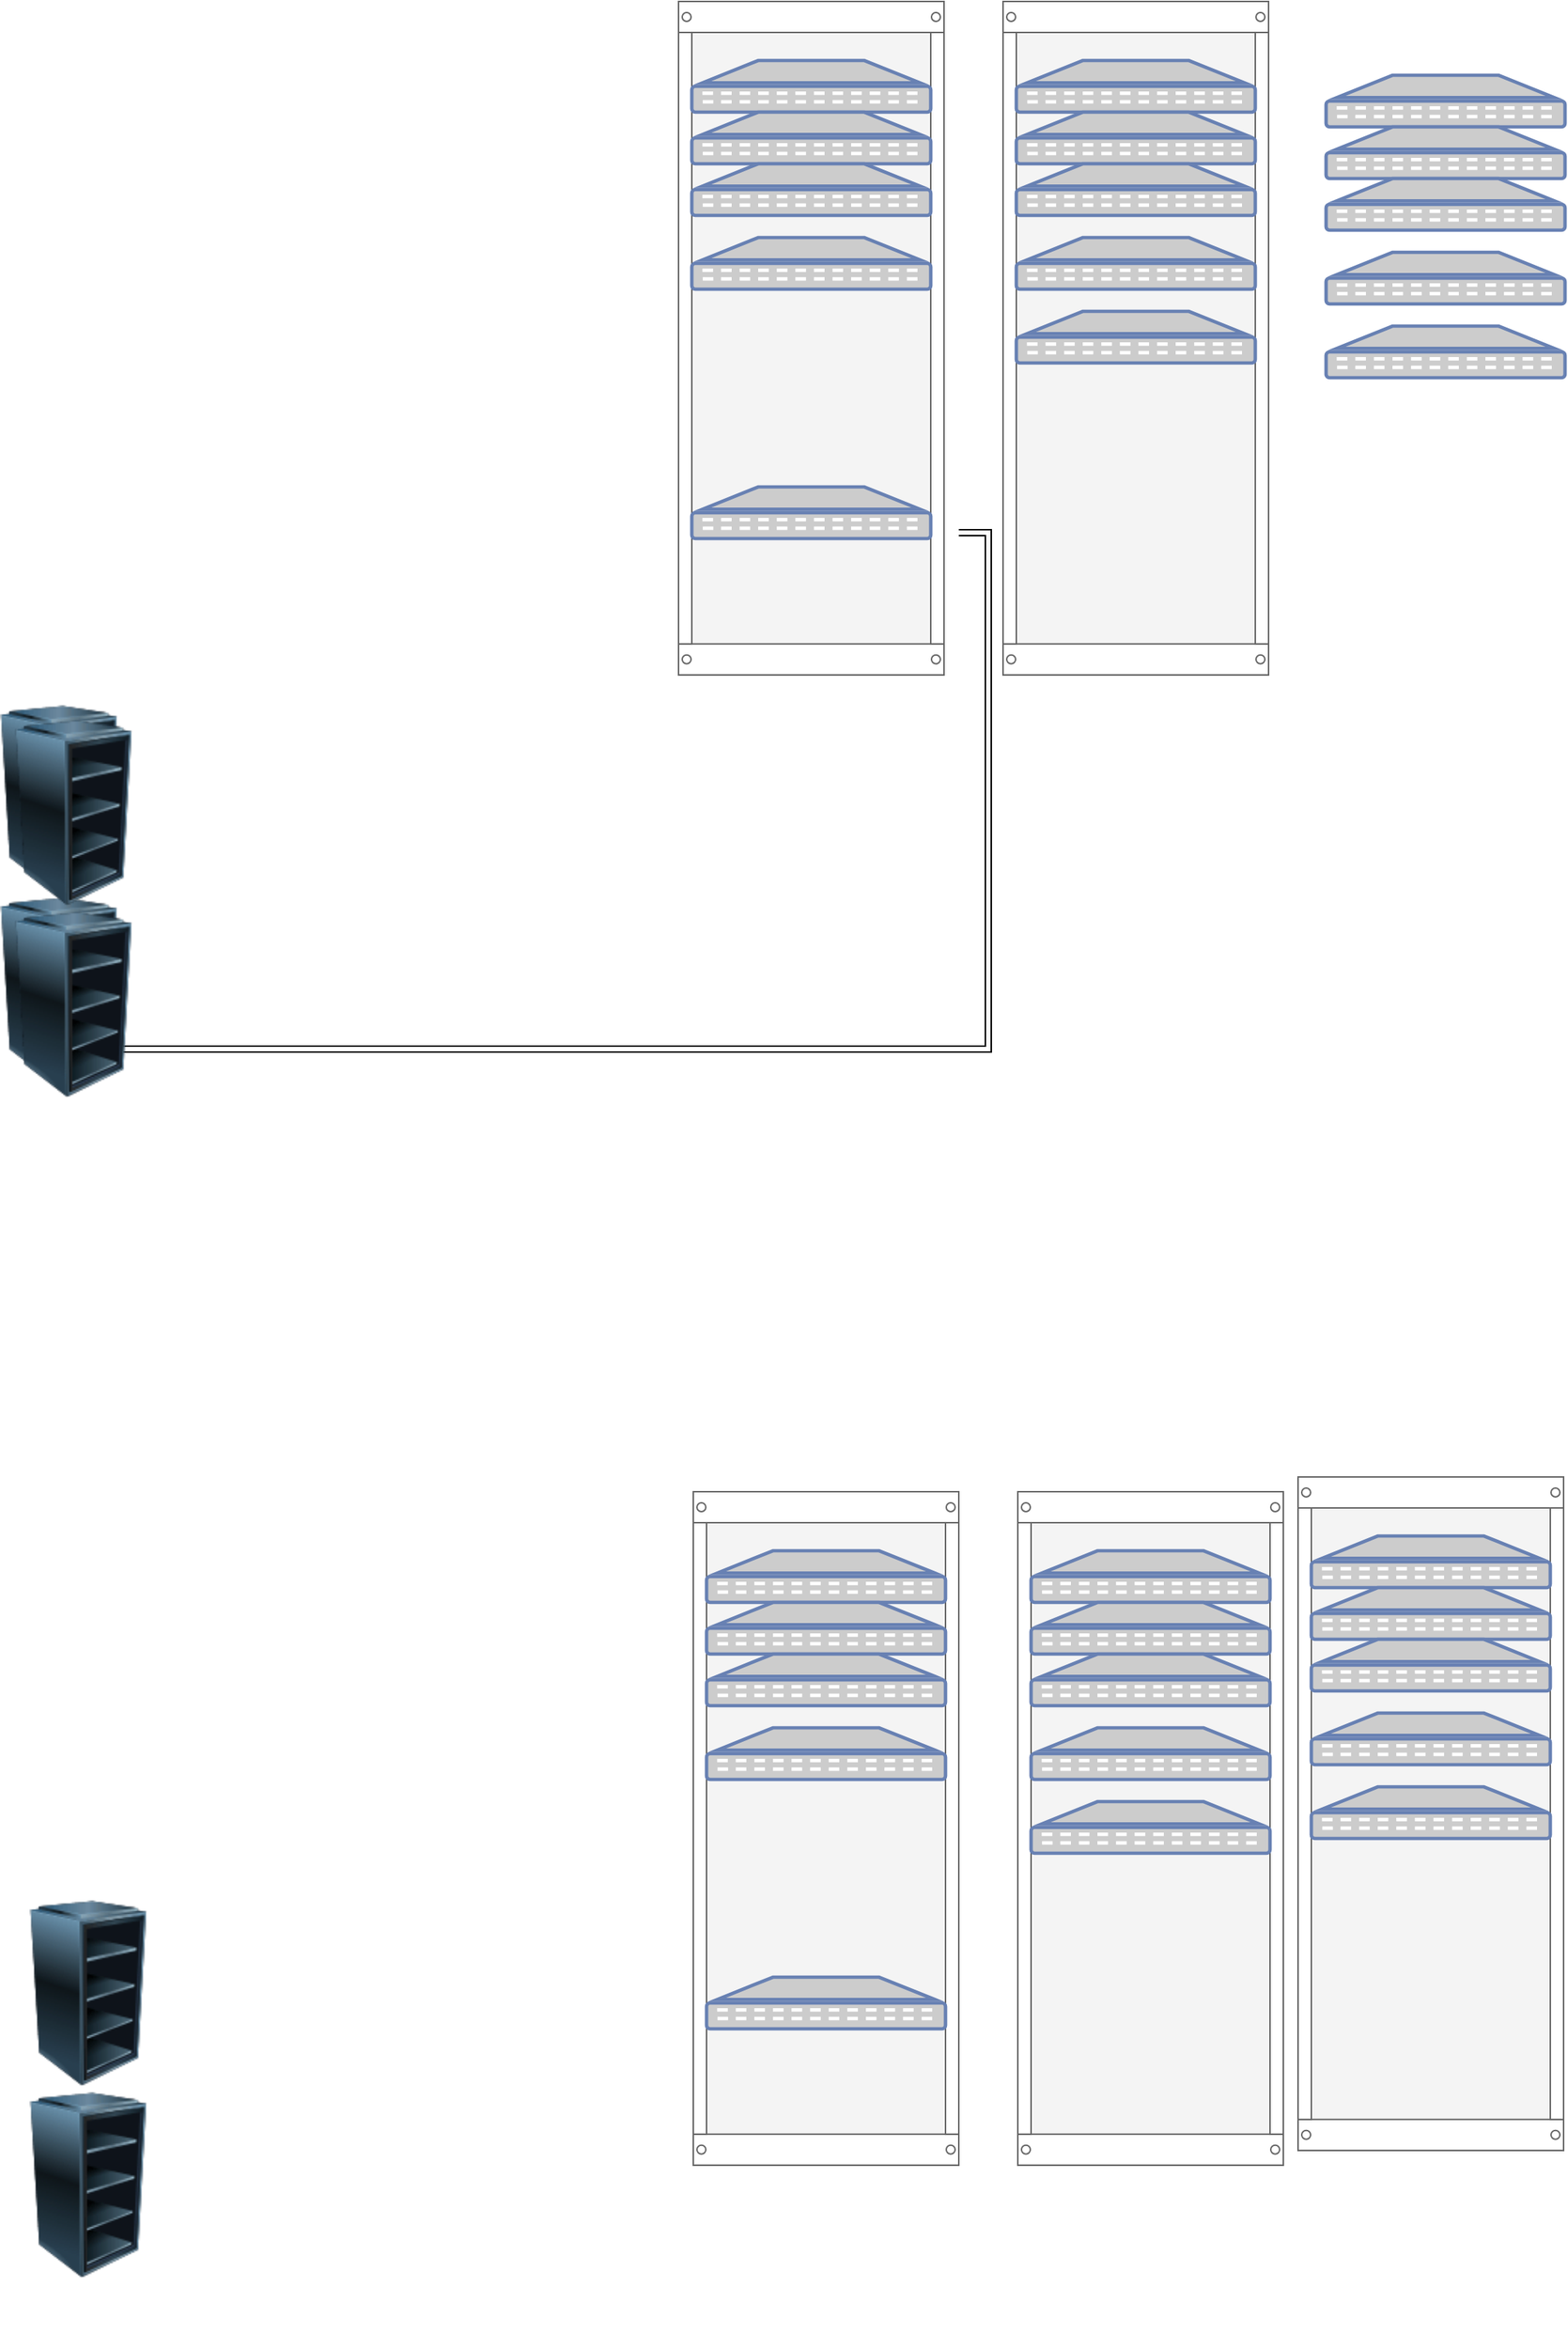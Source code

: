<mxfile version="24.8.6">
  <diagram id="l2aKFoh6-Bn0gOPZ2l0T" name="Page-1">
    <mxGraphModel dx="1434" dy="780" grid="1" gridSize="10" guides="1" tooltips="1" connect="1" arrows="1" fold="1" page="1" pageScale="1" pageWidth="1169" pageHeight="827" math="0" shadow="0">
      <root>
        <mxCell id="0" />
        <mxCell id="1" parent="0" />
        <mxCell id="LPNpe_ohdMaBUvqTUtnA-45" style="edgeStyle=orthogonalEdgeStyle;rounded=0;orthogonalLoop=1;jettySize=auto;html=1;shape=link;" edge="1" parent="1" source="LPNpe_ohdMaBUvqTUtnA-26">
          <mxGeometry relative="1" as="geometry">
            <mxPoint x="740" y="410" as="targetPoint" />
            <mxPoint x="290" y="760" as="sourcePoint" />
            <Array as="points">
              <mxPoint x="760" y="760" />
              <mxPoint x="760" y="410" />
            </Array>
          </mxGeometry>
        </mxCell>
        <mxCell id="LPNpe_ohdMaBUvqTUtnA-26" value="" style="image;html=1;image=img/lib/clip_art/computers/Server_Rack_Empty_128x128.png" vertex="1" parent="1">
          <mxGeometry x="90" y="610" width="80" height="220" as="geometry" />
        </mxCell>
        <mxCell id="LPNpe_ohdMaBUvqTUtnA-28" value="" style="strokeColor=#666666;html=1;verticalLabelPosition=bottom;labelBackgroundColor=#ffffff;verticalAlign=top;outlineConnect=0;shadow=0;dashed=0;shape=mxgraph.rackGeneral.rackCabinet3;fillColor2=#f4f4f4;container=1;collapsible=0;childLayout=rack;allowGaps=1;marginLeft=9;marginRight=9;marginTop=21;marginBottom=22;textColor=#666666;numDisp=off;" vertex="1" parent="1">
          <mxGeometry x="550" y="50" width="180" height="460" as="geometry" />
        </mxCell>
        <mxCell id="LPNpe_ohdMaBUvqTUtnA-27" value="" style="fontColor=#0066CC;verticalAlign=top;verticalLabelPosition=bottom;labelPosition=center;align=center;html=1;outlineConnect=0;fillColor=#CCCCCC;strokeColor=#6881B3;gradientColor=none;gradientDirection=north;strokeWidth=2;shape=mxgraph.networks.patch_panel;" vertex="1" parent="LPNpe_ohdMaBUvqTUtnA-28">
          <mxGeometry x="9" y="40" width="162" height="35" as="geometry" />
        </mxCell>
        <mxCell id="LPNpe_ohdMaBUvqTUtnA-29" value="" style="fontColor=#0066CC;verticalAlign=top;verticalLabelPosition=bottom;labelPosition=center;align=center;html=1;outlineConnect=0;fillColor=#CCCCCC;strokeColor=#6881B3;gradientColor=none;gradientDirection=north;strokeWidth=2;shape=mxgraph.networks.patch_panel;" vertex="1" parent="LPNpe_ohdMaBUvqTUtnA-28">
          <mxGeometry x="9" y="75" width="162" height="35" as="geometry" />
        </mxCell>
        <mxCell id="LPNpe_ohdMaBUvqTUtnA-30" value="" style="fontColor=#0066CC;verticalAlign=top;verticalLabelPosition=bottom;labelPosition=center;align=center;html=1;outlineConnect=0;fillColor=#CCCCCC;strokeColor=#6881B3;gradientColor=none;gradientDirection=north;strokeWidth=2;shape=mxgraph.networks.patch_panel;" vertex="1" parent="LPNpe_ohdMaBUvqTUtnA-28">
          <mxGeometry x="9" y="110" width="162" height="35" as="geometry" />
        </mxCell>
        <mxCell id="LPNpe_ohdMaBUvqTUtnA-31" value="" style="fontColor=#0066CC;verticalAlign=top;verticalLabelPosition=bottom;labelPosition=center;align=center;html=1;outlineConnect=0;fillColor=#CCCCCC;strokeColor=#6881B3;gradientColor=none;gradientDirection=north;strokeWidth=2;shape=mxgraph.networks.patch_panel;" vertex="1" parent="LPNpe_ohdMaBUvqTUtnA-28">
          <mxGeometry x="9" y="160" width="162" height="35" as="geometry" />
        </mxCell>
        <mxCell id="LPNpe_ohdMaBUvqTUtnA-32" value="" style="fontColor=#0066CC;verticalAlign=top;verticalLabelPosition=bottom;labelPosition=center;align=center;html=1;outlineConnect=0;fillColor=#CCCCCC;strokeColor=#6881B3;gradientColor=none;gradientDirection=north;strokeWidth=2;shape=mxgraph.networks.patch_panel;" vertex="1" parent="LPNpe_ohdMaBUvqTUtnA-28">
          <mxGeometry x="9" y="329" width="162" height="35" as="geometry" />
        </mxCell>
        <mxCell id="LPNpe_ohdMaBUvqTUtnA-33" value="" style="strokeColor=#666666;html=1;verticalLabelPosition=bottom;labelBackgroundColor=#ffffff;verticalAlign=top;outlineConnect=0;shadow=0;dashed=0;shape=mxgraph.rackGeneral.rackCabinet3;fillColor2=#f4f4f4;container=1;collapsible=0;childLayout=rack;allowGaps=1;marginLeft=9;marginRight=9;marginTop=21;marginBottom=22;textColor=#666666;numDisp=off;" vertex="1" parent="1">
          <mxGeometry x="770" y="50" width="180" height="460" as="geometry" />
        </mxCell>
        <mxCell id="LPNpe_ohdMaBUvqTUtnA-34" value="" style="fontColor=#0066CC;verticalAlign=top;verticalLabelPosition=bottom;labelPosition=center;align=center;html=1;outlineConnect=0;fillColor=#CCCCCC;strokeColor=#6881B3;gradientColor=none;gradientDirection=north;strokeWidth=2;shape=mxgraph.networks.patch_panel;" vertex="1" parent="LPNpe_ohdMaBUvqTUtnA-33">
          <mxGeometry x="9" y="40" width="162" height="35" as="geometry" />
        </mxCell>
        <mxCell id="LPNpe_ohdMaBUvqTUtnA-35" value="" style="fontColor=#0066CC;verticalAlign=top;verticalLabelPosition=bottom;labelPosition=center;align=center;html=1;outlineConnect=0;fillColor=#CCCCCC;strokeColor=#6881B3;gradientColor=none;gradientDirection=north;strokeWidth=2;shape=mxgraph.networks.patch_panel;" vertex="1" parent="LPNpe_ohdMaBUvqTUtnA-33">
          <mxGeometry x="9" y="75" width="162" height="35" as="geometry" />
        </mxCell>
        <mxCell id="LPNpe_ohdMaBUvqTUtnA-36" value="" style="fontColor=#0066CC;verticalAlign=top;verticalLabelPosition=bottom;labelPosition=center;align=center;html=1;outlineConnect=0;fillColor=#CCCCCC;strokeColor=#6881B3;gradientColor=none;gradientDirection=north;strokeWidth=2;shape=mxgraph.networks.patch_panel;" vertex="1" parent="LPNpe_ohdMaBUvqTUtnA-33">
          <mxGeometry x="9" y="110" width="162" height="35" as="geometry" />
        </mxCell>
        <mxCell id="LPNpe_ohdMaBUvqTUtnA-37" value="" style="fontColor=#0066CC;verticalAlign=top;verticalLabelPosition=bottom;labelPosition=center;align=center;html=1;outlineConnect=0;fillColor=#CCCCCC;strokeColor=#6881B3;gradientColor=none;gradientDirection=north;strokeWidth=2;shape=mxgraph.networks.patch_panel;" vertex="1" parent="LPNpe_ohdMaBUvqTUtnA-33">
          <mxGeometry x="9" y="160" width="162" height="35" as="geometry" />
        </mxCell>
        <mxCell id="LPNpe_ohdMaBUvqTUtnA-38" value="" style="fontColor=#0066CC;verticalAlign=top;verticalLabelPosition=bottom;labelPosition=center;align=center;html=1;outlineConnect=0;fillColor=#CCCCCC;strokeColor=#6881B3;gradientColor=none;gradientDirection=north;strokeWidth=2;shape=mxgraph.networks.patch_panel;" vertex="1" parent="LPNpe_ohdMaBUvqTUtnA-33">
          <mxGeometry x="9" y="210" width="162" height="35" as="geometry" />
        </mxCell>
        <mxCell id="LPNpe_ohdMaBUvqTUtnA-39" value="" style="strokeColor=#666666;html=1;verticalLabelPosition=bottom;labelBackgroundColor=#ffffff;verticalAlign=top;outlineConnect=0;shadow=0;dashed=0;shape=mxgraph.rackGeneral.rackCabinet3;fillColor2=#f4f4f4;container=1;collapsible=0;childLayout=rack;allowGaps=1;marginLeft=9;marginRight=9;marginTop=21;marginBottom=22;textColor=#666666;numDisp=off;" vertex="1" parent="1">
          <mxGeometry x="970" y="1050" width="180" height="460" as="geometry" />
        </mxCell>
        <mxCell id="LPNpe_ohdMaBUvqTUtnA-40" value="" style="fontColor=#0066CC;verticalAlign=top;verticalLabelPosition=bottom;labelPosition=center;align=center;html=1;outlineConnect=0;fillColor=#CCCCCC;strokeColor=#6881B3;gradientColor=none;gradientDirection=north;strokeWidth=2;shape=mxgraph.networks.patch_panel;" vertex="1" parent="LPNpe_ohdMaBUvqTUtnA-39">
          <mxGeometry x="9" y="40" width="162" height="35" as="geometry" />
        </mxCell>
        <mxCell id="LPNpe_ohdMaBUvqTUtnA-41" value="" style="fontColor=#0066CC;verticalAlign=top;verticalLabelPosition=bottom;labelPosition=center;align=center;html=1;outlineConnect=0;fillColor=#CCCCCC;strokeColor=#6881B3;gradientColor=none;gradientDirection=north;strokeWidth=2;shape=mxgraph.networks.patch_panel;" vertex="1" parent="LPNpe_ohdMaBUvqTUtnA-39">
          <mxGeometry x="9" y="75" width="162" height="35" as="geometry" />
        </mxCell>
        <mxCell id="LPNpe_ohdMaBUvqTUtnA-42" value="" style="fontColor=#0066CC;verticalAlign=top;verticalLabelPosition=bottom;labelPosition=center;align=center;html=1;outlineConnect=0;fillColor=#CCCCCC;strokeColor=#6881B3;gradientColor=none;gradientDirection=north;strokeWidth=2;shape=mxgraph.networks.patch_panel;" vertex="1" parent="LPNpe_ohdMaBUvqTUtnA-39">
          <mxGeometry x="9" y="110" width="162" height="35" as="geometry" />
        </mxCell>
        <mxCell id="LPNpe_ohdMaBUvqTUtnA-43" value="" style="fontColor=#0066CC;verticalAlign=top;verticalLabelPosition=bottom;labelPosition=center;align=center;html=1;outlineConnect=0;fillColor=#CCCCCC;strokeColor=#6881B3;gradientColor=none;gradientDirection=north;strokeWidth=2;shape=mxgraph.networks.patch_panel;" vertex="1" parent="LPNpe_ohdMaBUvqTUtnA-39">
          <mxGeometry x="9" y="160" width="162" height="35" as="geometry" />
        </mxCell>
        <mxCell id="LPNpe_ohdMaBUvqTUtnA-44" value="" style="fontColor=#0066CC;verticalAlign=top;verticalLabelPosition=bottom;labelPosition=center;align=center;html=1;outlineConnect=0;fillColor=#CCCCCC;strokeColor=#6881B3;gradientColor=none;gradientDirection=north;strokeWidth=2;shape=mxgraph.networks.patch_panel;" vertex="1" parent="LPNpe_ohdMaBUvqTUtnA-39">
          <mxGeometry x="9" y="210" width="162" height="35" as="geometry" />
        </mxCell>
        <mxCell id="LPNpe_ohdMaBUvqTUtnA-47" value="" style="image;html=1;image=img/lib/clip_art/computers/Server_Rack_Empty_128x128.png" vertex="1" parent="1">
          <mxGeometry x="90" y="480" width="80" height="220" as="geometry" />
        </mxCell>
        <mxCell id="LPNpe_ohdMaBUvqTUtnA-49" value="" style="image;html=1;image=img/lib/clip_art/computers/Server_Rack_Empty_128x128.png" vertex="1" parent="1">
          <mxGeometry x="100" y="620" width="80" height="220" as="geometry" />
        </mxCell>
        <mxCell id="LPNpe_ohdMaBUvqTUtnA-50" value="" style="strokeColor=#666666;html=1;verticalLabelPosition=bottom;labelBackgroundColor=#ffffff;verticalAlign=top;outlineConnect=0;shadow=0;dashed=0;shape=mxgraph.rackGeneral.rackCabinet3;fillColor2=#f4f4f4;container=1;collapsible=0;childLayout=rack;allowGaps=1;marginLeft=9;marginRight=9;marginTop=21;marginBottom=22;textColor=#666666;numDisp=off;" vertex="1" parent="1">
          <mxGeometry x="560" y="1060" width="180" height="460" as="geometry" />
        </mxCell>
        <mxCell id="LPNpe_ohdMaBUvqTUtnA-51" value="" style="fontColor=#0066CC;verticalAlign=top;verticalLabelPosition=bottom;labelPosition=center;align=center;html=1;outlineConnect=0;fillColor=#CCCCCC;strokeColor=#6881B3;gradientColor=none;gradientDirection=north;strokeWidth=2;shape=mxgraph.networks.patch_panel;" vertex="1" parent="LPNpe_ohdMaBUvqTUtnA-50">
          <mxGeometry x="9" y="40" width="162" height="35" as="geometry" />
        </mxCell>
        <mxCell id="LPNpe_ohdMaBUvqTUtnA-52" value="" style="fontColor=#0066CC;verticalAlign=top;verticalLabelPosition=bottom;labelPosition=center;align=center;html=1;outlineConnect=0;fillColor=#CCCCCC;strokeColor=#6881B3;gradientColor=none;gradientDirection=north;strokeWidth=2;shape=mxgraph.networks.patch_panel;" vertex="1" parent="LPNpe_ohdMaBUvqTUtnA-50">
          <mxGeometry x="9" y="75" width="162" height="35" as="geometry" />
        </mxCell>
        <mxCell id="LPNpe_ohdMaBUvqTUtnA-53" value="" style="fontColor=#0066CC;verticalAlign=top;verticalLabelPosition=bottom;labelPosition=center;align=center;html=1;outlineConnect=0;fillColor=#CCCCCC;strokeColor=#6881B3;gradientColor=none;gradientDirection=north;strokeWidth=2;shape=mxgraph.networks.patch_panel;" vertex="1" parent="LPNpe_ohdMaBUvqTUtnA-50">
          <mxGeometry x="9" y="110" width="162" height="35" as="geometry" />
        </mxCell>
        <mxCell id="LPNpe_ohdMaBUvqTUtnA-54" value="" style="fontColor=#0066CC;verticalAlign=top;verticalLabelPosition=bottom;labelPosition=center;align=center;html=1;outlineConnect=0;fillColor=#CCCCCC;strokeColor=#6881B3;gradientColor=none;gradientDirection=north;strokeWidth=2;shape=mxgraph.networks.patch_panel;" vertex="1" parent="LPNpe_ohdMaBUvqTUtnA-50">
          <mxGeometry x="9" y="160" width="162" height="35" as="geometry" />
        </mxCell>
        <mxCell id="LPNpe_ohdMaBUvqTUtnA-55" value="" style="fontColor=#0066CC;verticalAlign=top;verticalLabelPosition=bottom;labelPosition=center;align=center;html=1;outlineConnect=0;fillColor=#CCCCCC;strokeColor=#6881B3;gradientColor=none;gradientDirection=north;strokeWidth=2;shape=mxgraph.networks.patch_panel;" vertex="1" parent="LPNpe_ohdMaBUvqTUtnA-50">
          <mxGeometry x="9" y="329" width="162" height="35" as="geometry" />
        </mxCell>
        <mxCell id="LPNpe_ohdMaBUvqTUtnA-56" value="" style="strokeColor=#666666;html=1;verticalLabelPosition=bottom;labelBackgroundColor=#ffffff;verticalAlign=top;outlineConnect=0;shadow=0;dashed=0;shape=mxgraph.rackGeneral.rackCabinet3;fillColor2=#f4f4f4;container=1;collapsible=0;childLayout=rack;allowGaps=1;marginLeft=9;marginRight=9;marginTop=21;marginBottom=22;textColor=#666666;numDisp=off;" vertex="1" parent="1">
          <mxGeometry x="780" y="1060" width="180" height="460" as="geometry" />
        </mxCell>
        <mxCell id="LPNpe_ohdMaBUvqTUtnA-57" value="" style="fontColor=#0066CC;verticalAlign=top;verticalLabelPosition=bottom;labelPosition=center;align=center;html=1;outlineConnect=0;fillColor=#CCCCCC;strokeColor=#6881B3;gradientColor=none;gradientDirection=north;strokeWidth=2;shape=mxgraph.networks.patch_panel;" vertex="1" parent="LPNpe_ohdMaBUvqTUtnA-56">
          <mxGeometry x="9" y="40" width="162" height="35" as="geometry" />
        </mxCell>
        <mxCell id="LPNpe_ohdMaBUvqTUtnA-58" value="" style="fontColor=#0066CC;verticalAlign=top;verticalLabelPosition=bottom;labelPosition=center;align=center;html=1;outlineConnect=0;fillColor=#CCCCCC;strokeColor=#6881B3;gradientColor=none;gradientDirection=north;strokeWidth=2;shape=mxgraph.networks.patch_panel;" vertex="1" parent="LPNpe_ohdMaBUvqTUtnA-56">
          <mxGeometry x="9" y="75" width="162" height="35" as="geometry" />
        </mxCell>
        <mxCell id="LPNpe_ohdMaBUvqTUtnA-59" value="" style="fontColor=#0066CC;verticalAlign=top;verticalLabelPosition=bottom;labelPosition=center;align=center;html=1;outlineConnect=0;fillColor=#CCCCCC;strokeColor=#6881B3;gradientColor=none;gradientDirection=north;strokeWidth=2;shape=mxgraph.networks.patch_panel;" vertex="1" parent="LPNpe_ohdMaBUvqTUtnA-56">
          <mxGeometry x="9" y="110" width="162" height="35" as="geometry" />
        </mxCell>
        <mxCell id="LPNpe_ohdMaBUvqTUtnA-60" value="" style="fontColor=#0066CC;verticalAlign=top;verticalLabelPosition=bottom;labelPosition=center;align=center;html=1;outlineConnect=0;fillColor=#CCCCCC;strokeColor=#6881B3;gradientColor=none;gradientDirection=north;strokeWidth=2;shape=mxgraph.networks.patch_panel;" vertex="1" parent="LPNpe_ohdMaBUvqTUtnA-56">
          <mxGeometry x="9" y="160" width="162" height="35" as="geometry" />
        </mxCell>
        <mxCell id="LPNpe_ohdMaBUvqTUtnA-61" value="" style="fontColor=#0066CC;verticalAlign=top;verticalLabelPosition=bottom;labelPosition=center;align=center;html=1;outlineConnect=0;fillColor=#CCCCCC;strokeColor=#6881B3;gradientColor=none;gradientDirection=north;strokeWidth=2;shape=mxgraph.networks.patch_panel;" vertex="1" parent="LPNpe_ohdMaBUvqTUtnA-56">
          <mxGeometry x="9" y="210" width="162" height="35" as="geometry" />
        </mxCell>
        <mxCell id="LPNpe_ohdMaBUvqTUtnA-62" value="" style="fontColor=#0066CC;verticalAlign=top;verticalLabelPosition=bottom;labelPosition=center;align=center;html=1;outlineConnect=0;fillColor=#CCCCCC;strokeColor=#6881B3;gradientColor=none;gradientDirection=north;strokeWidth=2;shape=mxgraph.networks.patch_panel;" vertex="1" parent="1">
          <mxGeometry x="989" y="100" width="162" height="35" as="geometry" />
        </mxCell>
        <mxCell id="LPNpe_ohdMaBUvqTUtnA-63" value="" style="fontColor=#0066CC;verticalAlign=top;verticalLabelPosition=bottom;labelPosition=center;align=center;html=1;outlineConnect=0;fillColor=#CCCCCC;strokeColor=#6881B3;gradientColor=none;gradientDirection=north;strokeWidth=2;shape=mxgraph.networks.patch_panel;" vertex="1" parent="1">
          <mxGeometry x="989" y="135" width="162" height="35" as="geometry" />
        </mxCell>
        <mxCell id="LPNpe_ohdMaBUvqTUtnA-64" value="" style="fontColor=#0066CC;verticalAlign=top;verticalLabelPosition=bottom;labelPosition=center;align=center;html=1;outlineConnect=0;fillColor=#CCCCCC;strokeColor=#6881B3;gradientColor=none;gradientDirection=north;strokeWidth=2;shape=mxgraph.networks.patch_panel;" vertex="1" parent="1">
          <mxGeometry x="989" y="170" width="162" height="35" as="geometry" />
        </mxCell>
        <mxCell id="LPNpe_ohdMaBUvqTUtnA-65" value="" style="fontColor=#0066CC;verticalAlign=top;verticalLabelPosition=bottom;labelPosition=center;align=center;html=1;outlineConnect=0;fillColor=#CCCCCC;strokeColor=#6881B3;gradientColor=none;gradientDirection=north;strokeWidth=2;shape=mxgraph.networks.patch_panel;" vertex="1" parent="1">
          <mxGeometry x="989" y="220" width="162" height="35" as="geometry" />
        </mxCell>
        <mxCell id="LPNpe_ohdMaBUvqTUtnA-66" value="" style="fontColor=#0066CC;verticalAlign=top;verticalLabelPosition=bottom;labelPosition=center;align=center;html=1;outlineConnect=0;fillColor=#CCCCCC;strokeColor=#6881B3;gradientColor=none;gradientDirection=north;strokeWidth=2;shape=mxgraph.networks.patch_panel;" vertex="1" parent="1">
          <mxGeometry x="989" y="270" width="162" height="35" as="geometry" />
        </mxCell>
        <mxCell id="LPNpe_ohdMaBUvqTUtnA-67" value="" style="image;html=1;image=img/lib/clip_art/computers/Server_Rack_Empty_128x128.png" vertex="1" parent="1">
          <mxGeometry x="100" y="490" width="80" height="220" as="geometry" />
        </mxCell>
        <mxCell id="LPNpe_ohdMaBUvqTUtnA-68" value="" style="image;html=1;image=img/lib/clip_art/computers/Server_Rack_Empty_128x128.png" vertex="1" parent="1">
          <mxGeometry x="110" y="1420" width="80" height="220" as="geometry" />
        </mxCell>
        <mxCell id="LPNpe_ohdMaBUvqTUtnA-69" value="" style="image;html=1;image=img/lib/clip_art/computers/Server_Rack_Empty_128x128.png;rotation=0;" vertex="1" parent="1">
          <mxGeometry x="110" y="1290" width="80" height="220" as="geometry" />
        </mxCell>
      </root>
    </mxGraphModel>
  </diagram>
</mxfile>
